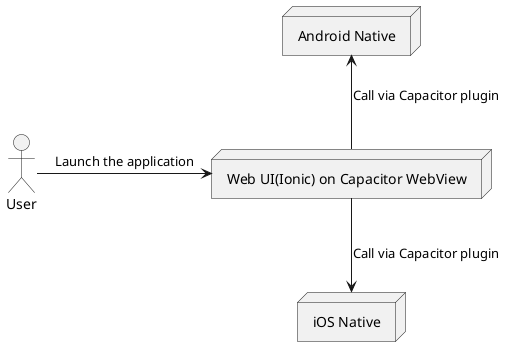 @startuml architecture

actor User as user
node "Android Native" as android
node "Web UI(Ionic) on Capacitor WebView" as base
node "iOS Native" as ios



user -> base: Launch the application
base -up-> android: Call via Capacitor plugin
base -down-> ios: Call via Capacitor plugin

@enduml
